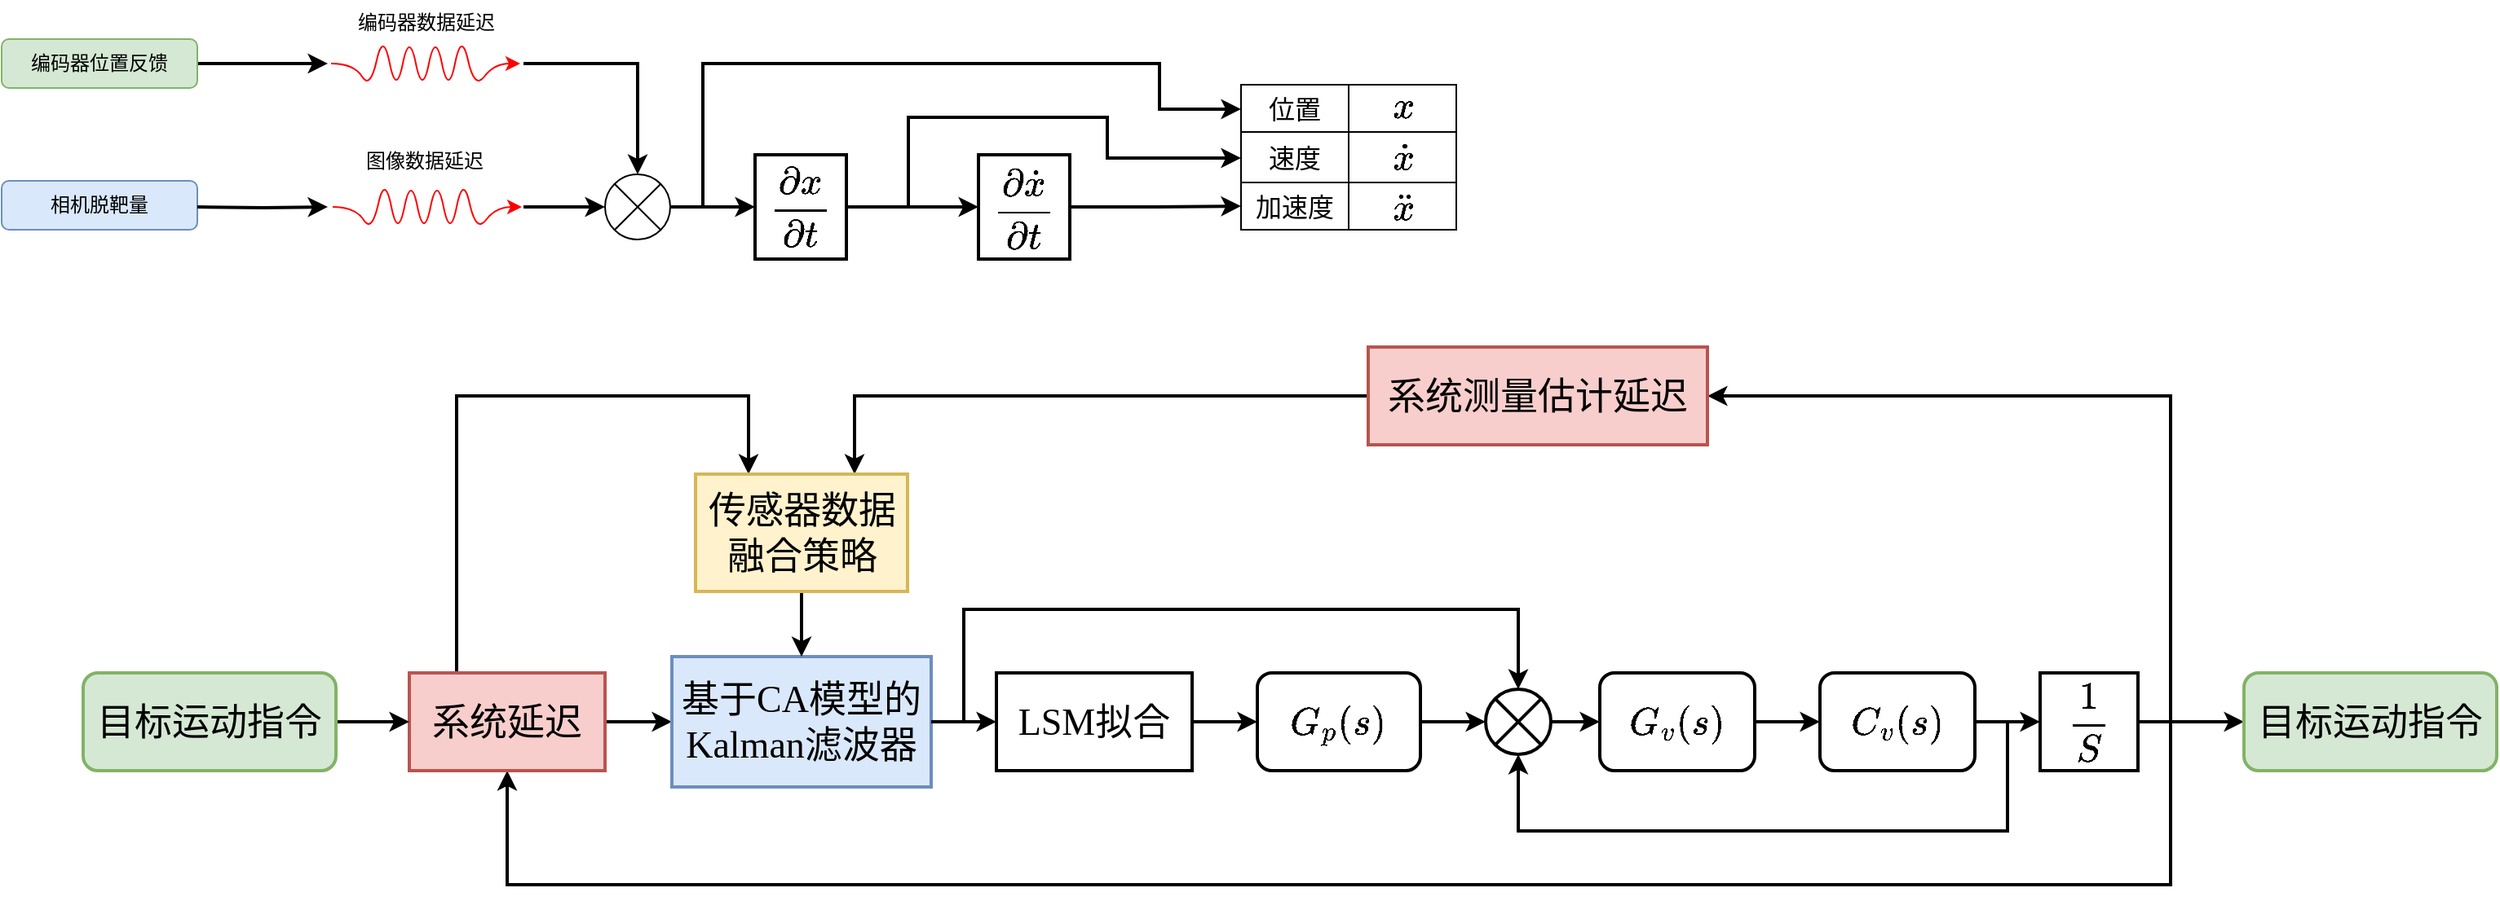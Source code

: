 <mxfile version="20.2.7" type="github">
  <diagram id="kPWaynz6aoJH5VI-K3gA" name="第 1 页">
    <mxGraphModel dx="1458" dy="953" grid="1" gridSize="5" guides="1" tooltips="1" connect="1" arrows="1" fold="1" page="1" pageScale="1" pageWidth="1169" pageHeight="827" math="1" shadow="0">
      <root>
        <mxCell id="0" />
        <mxCell id="1" parent="0" />
        <mxCell id="ETjB2wZACqDURuIevtS6-5" value="" style="edgeStyle=orthogonalEdgeStyle;rounded=0;orthogonalLoop=1;jettySize=auto;html=1;strokeWidth=2;" edge="1" parent="1" source="ETjB2wZACqDURuIevtS6-1" target="ETjB2wZACqDURuIevtS6-4">
          <mxGeometry relative="1" as="geometry" />
        </mxCell>
        <mxCell id="ETjB2wZACqDURuIevtS6-1" value="编码器位置反馈" style="rounded=1;whiteSpace=wrap;html=1;fillColor=#d5e8d4;strokeColor=#82b366;" vertex="1" parent="1">
          <mxGeometry x="90" y="161" width="120" height="30" as="geometry" />
        </mxCell>
        <mxCell id="ETjB2wZACqDURuIevtS6-3" value="相机脱靶量" style="rounded=1;whiteSpace=wrap;html=1;fillColor=#dae8fc;strokeColor=#6c8ebf;" vertex="1" parent="1">
          <mxGeometry x="90" y="248" width="120" height="30" as="geometry" />
        </mxCell>
        <mxCell id="ETjB2wZACqDURuIevtS6-13" style="edgeStyle=orthogonalEdgeStyle;rounded=0;orthogonalLoop=1;jettySize=auto;html=1;exitX=1;exitY=0.5;exitDx=0;exitDy=0;entryX=0.5;entryY=0;entryDx=0;entryDy=0;entryPerimeter=0;strokeWidth=2;" edge="1" parent="1" source="ETjB2wZACqDURuIevtS6-4" target="ETjB2wZACqDURuIevtS6-14">
          <mxGeometry relative="1" as="geometry">
            <mxPoint x="487" y="250" as="targetPoint" />
          </mxGeometry>
        </mxCell>
        <mxCell id="ETjB2wZACqDURuIevtS6-4" value="" style="rounded=1;whiteSpace=wrap;html=1;strokeColor=none;" vertex="1" parent="1">
          <mxGeometry x="290" y="146" width="120" height="60" as="geometry" />
        </mxCell>
        <mxCell id="ETjB2wZACqDURuIevtS6-8" value="" style="curved=1;endArrow=classic;html=1;rounded=0;strokeColor=#FF0000;" edge="1" parent="1">
          <mxGeometry width="50" height="50" relative="1" as="geometry">
            <mxPoint x="292" y="176" as="sourcePoint" />
            <mxPoint x="408" y="176" as="targetPoint" />
            <Array as="points">
              <mxPoint x="306" y="176" />
              <mxPoint x="316" y="192" />
              <mxPoint x="324" y="156" />
              <mxPoint x="332" y="196" />
              <mxPoint x="340" y="156" />
              <mxPoint x="348" y="196" />
              <mxPoint x="356" y="156" />
              <mxPoint x="364" y="196" />
              <mxPoint x="372" y="156" />
              <mxPoint x="380" y="192" />
              <mxPoint x="392" y="176" />
            </Array>
          </mxGeometry>
        </mxCell>
        <mxCell id="ETjB2wZACqDURuIevtS6-10" value="" style="edgeStyle=orthogonalEdgeStyle;rounded=0;orthogonalLoop=1;jettySize=auto;html=1;strokeWidth=2;" edge="1" parent="1" target="ETjB2wZACqDURuIevtS6-11">
          <mxGeometry relative="1" as="geometry">
            <mxPoint x="210" y="264" as="sourcePoint" />
          </mxGeometry>
        </mxCell>
        <mxCell id="ETjB2wZACqDURuIevtS6-17" style="edgeStyle=orthogonalEdgeStyle;rounded=0;orthogonalLoop=1;jettySize=auto;html=1;exitX=1;exitY=0.5;exitDx=0;exitDy=0;entryX=0;entryY=0.5;entryDx=0;entryDy=0;entryPerimeter=0;strokeWidth=2;" edge="1" parent="1" source="ETjB2wZACqDURuIevtS6-11" target="ETjB2wZACqDURuIevtS6-14">
          <mxGeometry relative="1" as="geometry" />
        </mxCell>
        <mxCell id="ETjB2wZACqDURuIevtS6-11" value="" style="rounded=1;whiteSpace=wrap;html=1;strokeColor=none;" vertex="1" parent="1">
          <mxGeometry x="290" y="234" width="120" height="60" as="geometry" />
        </mxCell>
        <mxCell id="ETjB2wZACqDURuIevtS6-9" value="" style="curved=1;endArrow=classic;html=1;rounded=0;strokeColor=#FF0000;" edge="1" parent="1">
          <mxGeometry width="50" height="50" relative="1" as="geometry">
            <mxPoint x="293.0" y="264" as="sourcePoint" />
            <mxPoint x="409" y="264" as="targetPoint" />
            <Array as="points">
              <mxPoint x="307" y="264" />
              <mxPoint x="317" y="280" />
              <mxPoint x="325" y="244" />
              <mxPoint x="333" y="284" />
              <mxPoint x="341" y="244" />
              <mxPoint x="349" y="284" />
              <mxPoint x="357" y="244" />
              <mxPoint x="365" y="284" />
              <mxPoint x="373" y="244" />
              <mxPoint x="381" y="280" />
              <mxPoint x="393" y="264" />
            </Array>
          </mxGeometry>
        </mxCell>
        <mxCell id="ETjB2wZACqDURuIevtS6-23" value="" style="edgeStyle=orthogonalEdgeStyle;rounded=0;orthogonalLoop=1;jettySize=auto;html=1;fontFamily=微软雅黑;strokeWidth=2;" edge="1" parent="1" source="ETjB2wZACqDURuIevtS6-14" target="ETjB2wZACqDURuIevtS6-22">
          <mxGeometry relative="1" as="geometry" />
        </mxCell>
        <mxCell id="ETjB2wZACqDURuIevtS6-60" style="edgeStyle=orthogonalEdgeStyle;rounded=0;orthogonalLoop=1;jettySize=auto;html=1;exitX=1;exitY=0.5;exitDx=0;exitDy=0;exitPerimeter=0;entryX=0;entryY=0.5;entryDx=0;entryDy=0;fontFamily=微软雅黑;fontSize=23;strokeWidth=2;" edge="1" parent="1" source="ETjB2wZACqDURuIevtS6-14" target="ETjB2wZACqDURuIevtS6-25">
          <mxGeometry relative="1" as="geometry">
            <Array as="points">
              <mxPoint x="520" y="264" />
              <mxPoint x="520" y="176" />
              <mxPoint x="800" y="176" />
              <mxPoint x="800" y="204" />
              <mxPoint x="850" y="204" />
            </Array>
          </mxGeometry>
        </mxCell>
        <mxCell id="ETjB2wZACqDURuIevtS6-19" value="编码器数据延迟" style="text;html=1;resizable=0;autosize=1;align=center;verticalAlign=middle;points=[];fillColor=none;strokeColor=none;rounded=0;fontFamily=微软雅黑;" vertex="1" parent="1">
          <mxGeometry x="298.5" y="137" width="103" height="27" as="geometry" />
        </mxCell>
        <mxCell id="ETjB2wZACqDURuIevtS6-21" value="图像数据延迟" style="text;html=1;resizable=0;autosize=1;align=center;verticalAlign=middle;points=[];fillColor=none;strokeColor=none;rounded=0;fontFamily=微软雅黑;" vertex="1" parent="1">
          <mxGeometry x="303" y="222" width="91" height="27" as="geometry" />
        </mxCell>
        <mxCell id="ETjB2wZACqDURuIevtS6-43" value="" style="edgeStyle=orthogonalEdgeStyle;rounded=0;orthogonalLoop=1;jettySize=auto;html=1;fontFamily=微软雅黑;fontSize=23;strokeWidth=2;" edge="1" parent="1" source="ETjB2wZACqDURuIevtS6-22" target="ETjB2wZACqDURuIevtS6-42">
          <mxGeometry relative="1" as="geometry" />
        </mxCell>
        <mxCell id="ETjB2wZACqDURuIevtS6-61" style="edgeStyle=orthogonalEdgeStyle;rounded=0;orthogonalLoop=1;jettySize=auto;html=1;exitX=1;exitY=0.5;exitDx=0;exitDy=0;entryX=0;entryY=0.5;entryDx=0;entryDy=0;fontFamily=微软雅黑;fontSize=23;strokeWidth=2;" edge="1" parent="1" source="ETjB2wZACqDURuIevtS6-22" target="ETjB2wZACqDURuIevtS6-29">
          <mxGeometry relative="1" as="geometry">
            <Array as="points">
              <mxPoint x="646" y="264" />
              <mxPoint x="646" y="209" />
              <mxPoint x="768" y="209" />
              <mxPoint x="768" y="234" />
              <mxPoint x="850" y="234" />
            </Array>
          </mxGeometry>
        </mxCell>
        <mxCell id="ETjB2wZACqDURuIevtS6-22" value="\[\frac{{\partial x}}{{\partial t}}\]" style="whiteSpace=wrap;html=1;verticalAlign=middle;fontSize=23;fontFamily=Times New Roman;fontStyle=1;strokeWidth=2;" vertex="1" parent="1">
          <mxGeometry x="552" y="232" width="56" height="64" as="geometry" />
        </mxCell>
        <mxCell id="ETjB2wZACqDURuIevtS6-58" style="edgeStyle=orthogonalEdgeStyle;rounded=0;orthogonalLoop=1;jettySize=auto;html=1;exitX=1;exitY=0.5;exitDx=0;exitDy=0;fontFamily=微软雅黑;fontSize=23;entryX=0;entryY=0.5;entryDx=0;entryDy=0;strokeWidth=2;" edge="1" parent="1" source="ETjB2wZACqDURuIevtS6-42" target="ETjB2wZACqDURuIevtS6-33">
          <mxGeometry relative="1" as="geometry">
            <mxPoint x="786.0" y="263.0" as="targetPoint" />
          </mxGeometry>
        </mxCell>
        <mxCell id="ETjB2wZACqDURuIevtS6-42" value="\[\frac{{\partial \dot x}}{{\partial t}}\]" style="rounded=0;whiteSpace=wrap;html=1;fontSize=23;fontFamily=Times New Roman;fontStyle=1;strokeWidth=2;" vertex="1" parent="1">
          <mxGeometry x="689" y="232" width="56" height="64" as="geometry" />
        </mxCell>
        <mxCell id="ETjB2wZACqDURuIevtS6-54" value="" style="group" vertex="1" connectable="0" parent="1">
          <mxGeometry x="850" y="181" width="154.5" height="103" as="geometry" />
        </mxCell>
        <mxCell id="ETjB2wZACqDURuIevtS6-24" value="" style="shape=table;whiteSpace=wrap;startSize=0;container=1;collapsible=0;childLayout=tableLayout;fontFamily=微软雅黑;fontSize=16;strokeColor=default;html=1;" vertex="1" parent="ETjB2wZACqDURuIevtS6-54">
          <mxGeometry y="8" width="132" height="89" as="geometry" />
        </mxCell>
        <mxCell id="ETjB2wZACqDURuIevtS6-25" value="" style="shape=tableRow;horizontal=0;startSize=0;swimlaneHead=0;swimlaneBody=0;top=0;left=0;bottom=0;right=0;collapsible=0;dropTarget=0;fillColor=none;points=[[0,0.5],[1,0.5]];portConstraint=eastwest;fontFamily=Times New Roman;fontSize=23;strokeColor=default;" vertex="1" parent="ETjB2wZACqDURuIevtS6-24">
          <mxGeometry width="132" height="29" as="geometry" />
        </mxCell>
        <mxCell id="ETjB2wZACqDURuIevtS6-26" value="位置" style="shape=partialRectangle;html=1;whiteSpace=wrap;connectable=0;fillColor=none;top=0;left=0;bottom=0;right=0;overflow=hidden;fontFamily=Times New Roman;fontSize=16;strokeColor=default;" vertex="1" parent="ETjB2wZACqDURuIevtS6-25">
          <mxGeometry width="66" height="29" as="geometry">
            <mxRectangle width="66" height="29" as="alternateBounds" />
          </mxGeometry>
        </mxCell>
        <mxCell id="ETjB2wZACqDURuIevtS6-27" value="" style="shape=partialRectangle;html=1;whiteSpace=wrap;connectable=0;fillColor=none;top=0;left=0;bottom=0;right=0;overflow=hidden;fontFamily=Times New Roman;fontSize=16;strokeColor=default;verticalAlign=middle;labelPosition=center;verticalLabelPosition=middle;align=center;" vertex="1" parent="ETjB2wZACqDURuIevtS6-25">
          <mxGeometry x="66" width="66" height="29" as="geometry">
            <mxRectangle width="66" height="29" as="alternateBounds" />
          </mxGeometry>
        </mxCell>
        <mxCell id="ETjB2wZACqDURuIevtS6-29" value="" style="shape=tableRow;horizontal=0;startSize=0;swimlaneHead=0;swimlaneBody=0;top=0;left=0;bottom=0;right=0;collapsible=0;dropTarget=0;fillColor=none;points=[[0,0.5],[1,0.5]];portConstraint=eastwest;fontFamily=Times New Roman;fontSize=23;strokeColor=default;" vertex="1" parent="ETjB2wZACqDURuIevtS6-24">
          <mxGeometry y="29" width="132" height="31" as="geometry" />
        </mxCell>
        <mxCell id="ETjB2wZACqDURuIevtS6-30" value="速度" style="shape=partialRectangle;html=1;whiteSpace=wrap;connectable=0;fillColor=none;top=0;left=0;bottom=0;right=0;overflow=hidden;fontFamily=Times New Roman;fontSize=16;strokeColor=default;" vertex="1" parent="ETjB2wZACqDURuIevtS6-29">
          <mxGeometry width="66" height="31" as="geometry">
            <mxRectangle width="66" height="31" as="alternateBounds" />
          </mxGeometry>
        </mxCell>
        <mxCell id="ETjB2wZACqDURuIevtS6-31" value="" style="shape=partialRectangle;html=1;whiteSpace=wrap;connectable=0;fillColor=none;top=0;left=0;bottom=0;right=0;overflow=hidden;fontFamily=Times New Roman;fontSize=23;strokeColor=default;" vertex="1" parent="ETjB2wZACqDURuIevtS6-29">
          <mxGeometry x="66" width="66" height="31" as="geometry">
            <mxRectangle width="66" height="31" as="alternateBounds" />
          </mxGeometry>
        </mxCell>
        <mxCell id="ETjB2wZACqDURuIevtS6-33" value="" style="shape=tableRow;horizontal=0;startSize=0;swimlaneHead=0;swimlaneBody=0;top=0;left=0;bottom=0;right=0;collapsible=0;dropTarget=0;fillColor=none;points=[[0,0.5],[1,0.5]];portConstraint=eastwest;fontFamily=Times New Roman;fontSize=23;strokeColor=default;" vertex="1" parent="ETjB2wZACqDURuIevtS6-24">
          <mxGeometry y="60" width="132" height="29" as="geometry" />
        </mxCell>
        <mxCell id="ETjB2wZACqDURuIevtS6-34" value="加速度" style="shape=partialRectangle;html=1;whiteSpace=wrap;connectable=0;fillColor=none;top=0;left=0;bottom=0;right=0;overflow=hidden;fontFamily=Times New Roman;fontSize=16;strokeColor=default;" vertex="1" parent="ETjB2wZACqDURuIevtS6-33">
          <mxGeometry width="66" height="29" as="geometry">
            <mxRectangle width="66" height="29" as="alternateBounds" />
          </mxGeometry>
        </mxCell>
        <mxCell id="ETjB2wZACqDURuIevtS6-35" value="" style="shape=partialRectangle;html=1;whiteSpace=wrap;connectable=0;fillColor=none;top=0;left=0;bottom=0;right=0;overflow=hidden;fontFamily=Times New Roman;fontSize=23;strokeColor=default;" vertex="1" parent="ETjB2wZACqDURuIevtS6-33">
          <mxGeometry x="66" width="66" height="29" as="geometry">
            <mxRectangle width="66" height="29" as="alternateBounds" />
          </mxGeometry>
        </mxCell>
        <mxCell id="ETjB2wZACqDURuIevtS6-53" value="" style="group" vertex="1" connectable="0" parent="ETjB2wZACqDURuIevtS6-54">
          <mxGeometry x="42.5" width="112" height="103" as="geometry" />
        </mxCell>
        <mxCell id="ETjB2wZACqDURuIevtS6-41" value="&lt;span style=&quot;font-family: &amp;quot;Times New Roman&amp;quot;;&quot;&gt;\[\ddot x\]&lt;/span&gt;" style="text;html=1;resizable=0;autosize=1;align=center;verticalAlign=middle;points=[];fillColor=none;strokeColor=none;rounded=0;fontFamily=微软雅黑;fontSize=23;" vertex="1" parent="ETjB2wZACqDURuIevtS6-53">
          <mxGeometry y="62" width="112" height="41" as="geometry" />
        </mxCell>
        <mxCell id="ETjB2wZACqDURuIevtS6-51" value="&lt;span style=&quot;font-family: &amp;quot;Times New Roman&amp;quot;; font-size: 23px;&quot;&gt;\[\dot x\]&lt;/span&gt;" style="text;html=1;resizable=0;autosize=1;align=center;verticalAlign=middle;points=[];fillColor=none;strokeColor=none;rounded=0;fontFamily=微软雅黑;fontSize=16;" vertex="1" parent="ETjB2wZACqDURuIevtS6-53">
          <mxGeometry x="6" y="32" width="100" height="41" as="geometry" />
        </mxCell>
        <mxCell id="ETjB2wZACqDURuIevtS6-52" value="&lt;span style=&quot;font-family: &amp;quot;Times New Roman&amp;quot;;&quot;&gt;&lt;font style=&quot;font-size: 23px;&quot;&gt;\[x\]&lt;/font&gt;&lt;/span&gt;" style="text;html=1;resizable=0;autosize=1;align=center;verticalAlign=middle;points=[];fillColor=none;strokeColor=none;rounded=0;fontFamily=微软雅黑;fontSize=16;" vertex="1" parent="ETjB2wZACqDURuIevtS6-53">
          <mxGeometry x="26.5" width="59" height="41" as="geometry" />
        </mxCell>
        <mxCell id="ETjB2wZACqDURuIevtS6-63" value="" style="group;strokeWidth=1;strokeColor=none;" vertex="1" connectable="0" parent="1">
          <mxGeometry x="460" y="244" width="40" height="40" as="geometry" />
        </mxCell>
        <mxCell id="ETjB2wZACqDURuIevtS6-14" value="" style="verticalLabelPosition=bottom;verticalAlign=top;html=1;shape=mxgraph.flowchart.or;strokeColor=default;" vertex="1" parent="ETjB2wZACqDURuIevtS6-63">
          <mxGeometry width="40" height="40" as="geometry" />
        </mxCell>
        <mxCell id="ETjB2wZACqDURuIevtS6-15" value="" style="shape=image;html=1;verticalAlign=top;verticalLabelPosition=bottom;labelBackgroundColor=#ffffff;imageAspect=0;aspect=fixed;image=https://cdn3.iconfinder.com/data/icons/user-interface-169/32/plus-128.png;strokeColor=default;" vertex="1" parent="ETjB2wZACqDURuIevtS6-63">
          <mxGeometry x="10" width="20" height="20" as="geometry" />
        </mxCell>
        <mxCell id="ETjB2wZACqDURuIevtS6-16" value="" style="shape=image;html=1;verticalAlign=top;verticalLabelPosition=bottom;labelBackgroundColor=#ffffff;imageAspect=0;aspect=fixed;image=https://cdn3.iconfinder.com/data/icons/user-interface-169/32/plus-128.png;strokeColor=default;" vertex="1" parent="ETjB2wZACqDURuIevtS6-63">
          <mxGeometry y="10" width="20" height="20" as="geometry" />
        </mxCell>
        <mxCell id="ETjB2wZACqDURuIevtS6-66" value="" style="edgeStyle=orthogonalEdgeStyle;rounded=0;orthogonalLoop=1;jettySize=auto;html=1;fontFamily=Times New Roman;fontSize=23;strokeColor=#000000;strokeWidth=2;" edge="1" parent="1" source="ETjB2wZACqDURuIevtS6-64" target="ETjB2wZACqDURuIevtS6-65">
          <mxGeometry relative="1" as="geometry" />
        </mxCell>
        <mxCell id="ETjB2wZACqDURuIevtS6-86" style="edgeStyle=orthogonalEdgeStyle;rounded=0;orthogonalLoop=1;jettySize=auto;html=1;exitX=0.5;exitY=1;exitDx=0;exitDy=0;entryX=1;entryY=0.5;entryDx=0;entryDy=0;fontFamily=Times New Roman;fontSize=23;strokeColor=#000000;strokeWidth=2;startArrow=classic;startFill=1;endArrow=none;endFill=0;" edge="1" parent="1" source="ETjB2wZACqDURuIevtS6-64" target="ETjB2wZACqDURuIevtS6-81">
          <mxGeometry relative="1" as="geometry">
            <Array as="points">
              <mxPoint x="400" y="680" />
              <mxPoint x="1420" y="680" />
              <mxPoint x="1420" y="580" />
            </Array>
          </mxGeometry>
        </mxCell>
        <mxCell id="ETjB2wZACqDURuIevtS6-89" style="edgeStyle=orthogonalEdgeStyle;rounded=0;orthogonalLoop=1;jettySize=auto;html=1;exitX=0.5;exitY=0;exitDx=0;exitDy=0;fontFamily=Times New Roman;fontSize=23;startArrow=none;startFill=0;endArrow=classic;endFill=1;strokeColor=#000000;strokeWidth=2;entryX=0.25;entryY=0;entryDx=0;entryDy=0;" edge="1" parent="1" source="ETjB2wZACqDURuIevtS6-64" target="ETjB2wZACqDURuIevtS6-87">
          <mxGeometry relative="1" as="geometry">
            <mxPoint x="550" y="405" as="targetPoint" />
            <Array as="points">
              <mxPoint x="369" y="550" />
              <mxPoint x="369" y="380" />
              <mxPoint x="548" y="380" />
            </Array>
          </mxGeometry>
        </mxCell>
        <mxCell id="ETjB2wZACqDURuIevtS6-64" value="系统延迟" style="rounded=0;whiteSpace=wrap;html=1;fontFamily=Times New Roman;fontSize=23;strokeColor=#b85450;strokeWidth=2;fillColor=#f8cecc;" vertex="1" parent="1">
          <mxGeometry x="340" y="550" width="120" height="60" as="geometry" />
        </mxCell>
        <mxCell id="ETjB2wZACqDURuIevtS6-68" value="" style="edgeStyle=orthogonalEdgeStyle;rounded=0;orthogonalLoop=1;jettySize=auto;html=1;fontFamily=Times New Roman;fontSize=23;strokeColor=#000000;strokeWidth=2;" edge="1" parent="1" source="ETjB2wZACqDURuIevtS6-65" target="ETjB2wZACqDURuIevtS6-67">
          <mxGeometry relative="1" as="geometry" />
        </mxCell>
        <mxCell id="ETjB2wZACqDURuIevtS6-65" value="基于CA模型的Kalman滤波器" style="rounded=0;whiteSpace=wrap;html=1;fontFamily=Times New Roman;fontSize=23;strokeColor=#6c8ebf;strokeWidth=2;fillColor=#dae8fc;" vertex="1" parent="1">
          <mxGeometry x="501" y="540" width="159" height="80" as="geometry" />
        </mxCell>
        <mxCell id="ETjB2wZACqDURuIevtS6-70" value="\[{G_p}(s)\]" style="rounded=1;whiteSpace=wrap;html=1;fontFamily=Times New Roman;fontSize=23;strokeColor=default;strokeWidth=2;" vertex="1" parent="1">
          <mxGeometry x="860" y="550" width="100" height="60" as="geometry" />
        </mxCell>
        <mxCell id="ETjB2wZACqDURuIevtS6-76" value="" style="edgeStyle=orthogonalEdgeStyle;rounded=0;orthogonalLoop=1;jettySize=auto;html=1;fontFamily=Times New Roman;fontSize=23;strokeColor=#000000;strokeWidth=2;" edge="1" parent="1" source="ETjB2wZACqDURuIevtS6-73" target="ETjB2wZACqDURuIevtS6-75">
          <mxGeometry relative="1" as="geometry" />
        </mxCell>
        <mxCell id="ETjB2wZACqDURuIevtS6-111" style="edgeStyle=orthogonalEdgeStyle;rounded=0;orthogonalLoop=1;jettySize=auto;html=1;exitX=0;exitY=0.5;exitDx=0;exitDy=0;entryX=1;entryY=0.5;entryDx=0;entryDy=0;entryPerimeter=0;fontFamily=Times New Roman;fontSize=23;startArrow=classic;startFill=1;endArrow=none;endFill=0;strokeColor=#000000;strokeWidth=2;" edge="1" parent="1" source="ETjB2wZACqDURuIevtS6-73" target="ETjB2wZACqDURuIevtS6-107">
          <mxGeometry relative="1" as="geometry" />
        </mxCell>
        <mxCell id="ETjB2wZACqDURuIevtS6-73" value="\[{G_v}(s)\]" style="rounded=1;whiteSpace=wrap;html=1;fontFamily=Times New Roman;fontSize=23;strokeColor=default;strokeWidth=2;" vertex="1" parent="1">
          <mxGeometry x="1070" y="550" width="95" height="60" as="geometry" />
        </mxCell>
        <mxCell id="ETjB2wZACqDURuIevtS6-82" style="edgeStyle=orthogonalEdgeStyle;rounded=0;orthogonalLoop=1;jettySize=auto;html=1;exitX=1;exitY=0.5;exitDx=0;exitDy=0;entryX=0;entryY=0.5;entryDx=0;entryDy=0;fontFamily=Times New Roman;fontSize=23;strokeColor=#000000;strokeWidth=2;" edge="1" parent="1" source="ETjB2wZACqDURuIevtS6-75" target="ETjB2wZACqDURuIevtS6-81">
          <mxGeometry relative="1" as="geometry" />
        </mxCell>
        <mxCell id="ETjB2wZACqDURuIevtS6-75" value="\[{C_v}(s)\]" style="rounded=1;whiteSpace=wrap;html=1;fontFamily=Times New Roman;fontSize=23;strokeColor=default;strokeWidth=2;" vertex="1" parent="1">
          <mxGeometry x="1205" y="550" width="95" height="60" as="geometry" />
        </mxCell>
        <mxCell id="ETjB2wZACqDURuIevtS6-77" style="edgeStyle=orthogonalEdgeStyle;rounded=0;orthogonalLoop=1;jettySize=auto;html=1;exitX=1;exitY=0.5;exitDx=0;exitDy=0;entryX=0;entryY=0.5;entryDx=0;entryDy=0;fontFamily=Times New Roman;fontSize=23;strokeColor=#000000;strokeWidth=2;startArrow=none;" edge="1" parent="1" source="ETjB2wZACqDURuIevtS6-67" target="ETjB2wZACqDURuIevtS6-70">
          <mxGeometry relative="1" as="geometry">
            <mxPoint x="817" y="578" as="sourcePoint" />
            <mxPoint x="893" y="578" as="targetPoint" />
          </mxGeometry>
        </mxCell>
        <mxCell id="ETjB2wZACqDURuIevtS6-78" value="" style="edgeStyle=orthogonalEdgeStyle;rounded=0;orthogonalLoop=1;jettySize=auto;html=1;fontFamily=Times New Roman;fontSize=23;strokeColor=#000000;strokeWidth=2;exitX=1;exitY=0.5;exitDx=0;exitDy=0;entryX=0;entryY=0.5;entryDx=0;entryDy=0;entryPerimeter=0;" edge="1" parent="1" source="ETjB2wZACqDURuIevtS6-70" target="ETjB2wZACqDURuIevtS6-107">
          <mxGeometry relative="1" as="geometry">
            <mxPoint x="950" y="620.5" as="sourcePoint" />
            <mxPoint x="1004" y="577" as="targetPoint" />
            <Array as="points">
              <mxPoint x="989" y="580" />
            </Array>
          </mxGeometry>
        </mxCell>
        <mxCell id="ETjB2wZACqDURuIevtS6-67" value="LSM拟合" style="rounded=0;whiteSpace=wrap;html=1;fontFamily=Times New Roman;fontSize=23;strokeColor=default;strokeWidth=2;" vertex="1" parent="1">
          <mxGeometry x="700" y="550" width="120" height="60" as="geometry" />
        </mxCell>
        <mxCell id="ETjB2wZACqDURuIevtS6-83" style="edgeStyle=orthogonalEdgeStyle;rounded=0;orthogonalLoop=1;jettySize=auto;html=1;exitX=1;exitY=0.5;exitDx=0;exitDy=0;fontFamily=Times New Roman;fontSize=23;strokeColor=#000000;strokeWidth=2;entryX=0;entryY=0.5;entryDx=0;entryDy=0;" edge="1" parent="1" source="ETjB2wZACqDURuIevtS6-81" target="ETjB2wZACqDURuIevtS6-117">
          <mxGeometry relative="1" as="geometry">
            <mxPoint x="1472" y="578" as="targetPoint" />
          </mxGeometry>
        </mxCell>
        <mxCell id="ETjB2wZACqDURuIevtS6-81" value="\[\frac{1}{S}\]" style="rounded=0;whiteSpace=wrap;html=1;fontFamily=Times New Roman;fontSize=23;strokeColor=default;strokeWidth=2;" vertex="1" parent="1">
          <mxGeometry x="1340" y="550" width="60" height="60" as="geometry" />
        </mxCell>
        <mxCell id="ETjB2wZACqDURuIevtS6-85" style="edgeStyle=orthogonalEdgeStyle;rounded=0;orthogonalLoop=1;jettySize=auto;html=1;exitX=1;exitY=0.5;exitDx=0;exitDy=0;entryX=0;entryY=0.5;entryDx=0;entryDy=0;fontFamily=Times New Roman;fontSize=23;strokeColor=#000000;strokeWidth=2;" edge="1" parent="1" source="ETjB2wZACqDURuIevtS6-84" target="ETjB2wZACqDURuIevtS6-64">
          <mxGeometry relative="1" as="geometry" />
        </mxCell>
        <mxCell id="ETjB2wZACqDURuIevtS6-84" value="目标运动指令" style="rounded=1;whiteSpace=wrap;html=1;fontFamily=Times New Roman;fontSize=23;strokeColor=#82b366;strokeWidth=2;fillColor=#d5e8d4;" vertex="1" parent="1">
          <mxGeometry x="140" y="550" width="155" height="60" as="geometry" />
        </mxCell>
        <mxCell id="ETjB2wZACqDURuIevtS6-88" style="edgeStyle=orthogonalEdgeStyle;rounded=0;orthogonalLoop=1;jettySize=auto;html=1;exitX=0.5;exitY=1;exitDx=0;exitDy=0;entryX=0.5;entryY=0;entryDx=0;entryDy=0;fontFamily=Times New Roman;fontSize=23;startArrow=none;startFill=0;endArrow=classic;endFill=1;strokeColor=#000000;strokeWidth=2;" edge="1" parent="1" source="ETjB2wZACqDURuIevtS6-87" target="ETjB2wZACqDURuIevtS6-65">
          <mxGeometry relative="1" as="geometry" />
        </mxCell>
        <mxCell id="ETjB2wZACqDURuIevtS6-95" style="edgeStyle=orthogonalEdgeStyle;rounded=0;orthogonalLoop=1;jettySize=auto;html=1;exitX=0.75;exitY=0;exitDx=0;exitDy=0;entryX=0;entryY=0.5;entryDx=0;entryDy=0;fontFamily=Times New Roman;fontSize=23;startArrow=classic;startFill=1;endArrow=none;endFill=0;strokeColor=#000000;strokeWidth=2;" edge="1" parent="1" source="ETjB2wZACqDURuIevtS6-87" target="ETjB2wZACqDURuIevtS6-91">
          <mxGeometry relative="1" as="geometry" />
        </mxCell>
        <mxCell id="ETjB2wZACqDURuIevtS6-87" value="传感器数据&lt;br&gt;融合策略" style="rounded=0;whiteSpace=wrap;html=1;fontFamily=Times New Roman;fontSize=23;strokeColor=#d6b656;strokeWidth=2;fillColor=#fff2cc;" vertex="1" parent="1">
          <mxGeometry x="515.5" y="428" width="130" height="72" as="geometry" />
        </mxCell>
        <mxCell id="ETjB2wZACqDURuIevtS6-93" style="edgeStyle=orthogonalEdgeStyle;rounded=0;orthogonalLoop=1;jettySize=auto;html=1;exitX=1;exitY=0.5;exitDx=0;exitDy=0;entryX=1;entryY=0.5;entryDx=0;entryDy=0;fontFamily=Times New Roman;fontSize=23;startArrow=classic;startFill=1;endArrow=none;endFill=0;strokeColor=#000000;strokeWidth=2;" edge="1" parent="1" source="ETjB2wZACqDURuIevtS6-91" target="ETjB2wZACqDURuIevtS6-81">
          <mxGeometry relative="1" as="geometry" />
        </mxCell>
        <mxCell id="ETjB2wZACqDURuIevtS6-91" value="系统测量估计延迟" style="rounded=0;whiteSpace=wrap;html=1;fontFamily=Times New Roman;fontSize=23;strokeColor=#b85450;strokeWidth=2;fillColor=#f8cecc;" vertex="1" parent="1">
          <mxGeometry x="928" y="350" width="208" height="60" as="geometry" />
        </mxCell>
        <mxCell id="ETjB2wZACqDURuIevtS6-114" style="edgeStyle=orthogonalEdgeStyle;rounded=0;orthogonalLoop=1;jettySize=auto;html=1;fontFamily=Times New Roman;fontSize=23;startArrow=classic;startFill=1;endArrow=none;endFill=0;strokeColor=#000000;strokeWidth=2;entryX=1;entryY=0.5;entryDx=0;entryDy=0;exitX=0.5;exitY=1;exitDx=0;exitDy=0;exitPerimeter=0;" edge="1" parent="1" source="ETjB2wZACqDURuIevtS6-107" target="ETjB2wZACqDURuIevtS6-75">
          <mxGeometry relative="1" as="geometry">
            <mxPoint x="1000" y="605" as="sourcePoint" />
            <mxPoint x="1299" y="578" as="targetPoint" />
            <Array as="points">
              <mxPoint x="1020" y="647" />
              <mxPoint x="1320" y="647" />
              <mxPoint x="1320" y="580" />
            </Array>
          </mxGeometry>
        </mxCell>
        <mxCell id="ETjB2wZACqDURuIevtS6-107" value="" style="verticalLabelPosition=bottom;verticalAlign=top;html=1;shape=mxgraph.flowchart.or;strokeColor=default;fontFamily=Times New Roman;sketch=0;shadow=0;strokeWidth=2;" vertex="1" parent="1">
          <mxGeometry x="1000" y="560" width="40" height="40" as="geometry" />
        </mxCell>
        <mxCell id="ETjB2wZACqDURuIevtS6-115" style="edgeStyle=orthogonalEdgeStyle;rounded=0;orthogonalLoop=1;jettySize=auto;html=1;entryX=1;entryY=0.5;entryDx=0;entryDy=0;fontFamily=Times New Roman;fontSize=23;startArrow=classic;startFill=1;endArrow=none;endFill=0;strokeColor=#000000;strokeWidth=2;exitX=0.5;exitY=0;exitDx=0;exitDy=0;exitPerimeter=0;" edge="1" parent="1" source="ETjB2wZACqDURuIevtS6-107" target="ETjB2wZACqDURuIevtS6-65">
          <mxGeometry relative="1" as="geometry">
            <mxPoint x="1005" y="555" as="sourcePoint" />
            <Array as="points">
              <mxPoint x="1020" y="511" />
              <mxPoint x="680" y="511" />
              <mxPoint x="680" y="580" />
            </Array>
          </mxGeometry>
        </mxCell>
        <mxCell id="ETjB2wZACqDURuIevtS6-108" value="" style="shape=image;html=1;verticalAlign=top;verticalLabelPosition=bottom;labelBackgroundColor=#ffffff;imageAspect=0;aspect=fixed;image=https://cdn3.iconfinder.com/data/icons/user-interface-169/32/plus-128.png;strokeColor=default;fontFamily=Times New Roman;" vertex="1" parent="1">
          <mxGeometry x="1010" y="560" width="20" height="20" as="geometry" />
        </mxCell>
        <mxCell id="ETjB2wZACqDURuIevtS6-113" value="" style="shape=image;html=1;verticalAlign=top;verticalLabelPosition=bottom;labelBackgroundColor=#ffffff;imageAspect=0;aspect=fixed;image=https://cdn3.iconfinder.com/data/icons/geosm-e-commerce/48/substract-128.png;rounded=0;fontFamily=Times New Roman;fontSize=23;strokeColor=default;strokeWidth=2;" vertex="1" parent="1">
          <mxGeometry x="1010" y="580" width="20" height="20" as="geometry" />
        </mxCell>
        <mxCell id="ETjB2wZACqDURuIevtS6-117" value="目标运动指令" style="rounded=1;whiteSpace=wrap;html=1;fontFamily=Times New Roman;fontSize=23;strokeColor=#82b366;strokeWidth=2;fillColor=#d5e8d4;" vertex="1" parent="1">
          <mxGeometry x="1465" y="550" width="155" height="60" as="geometry" />
        </mxCell>
      </root>
    </mxGraphModel>
  </diagram>
</mxfile>
